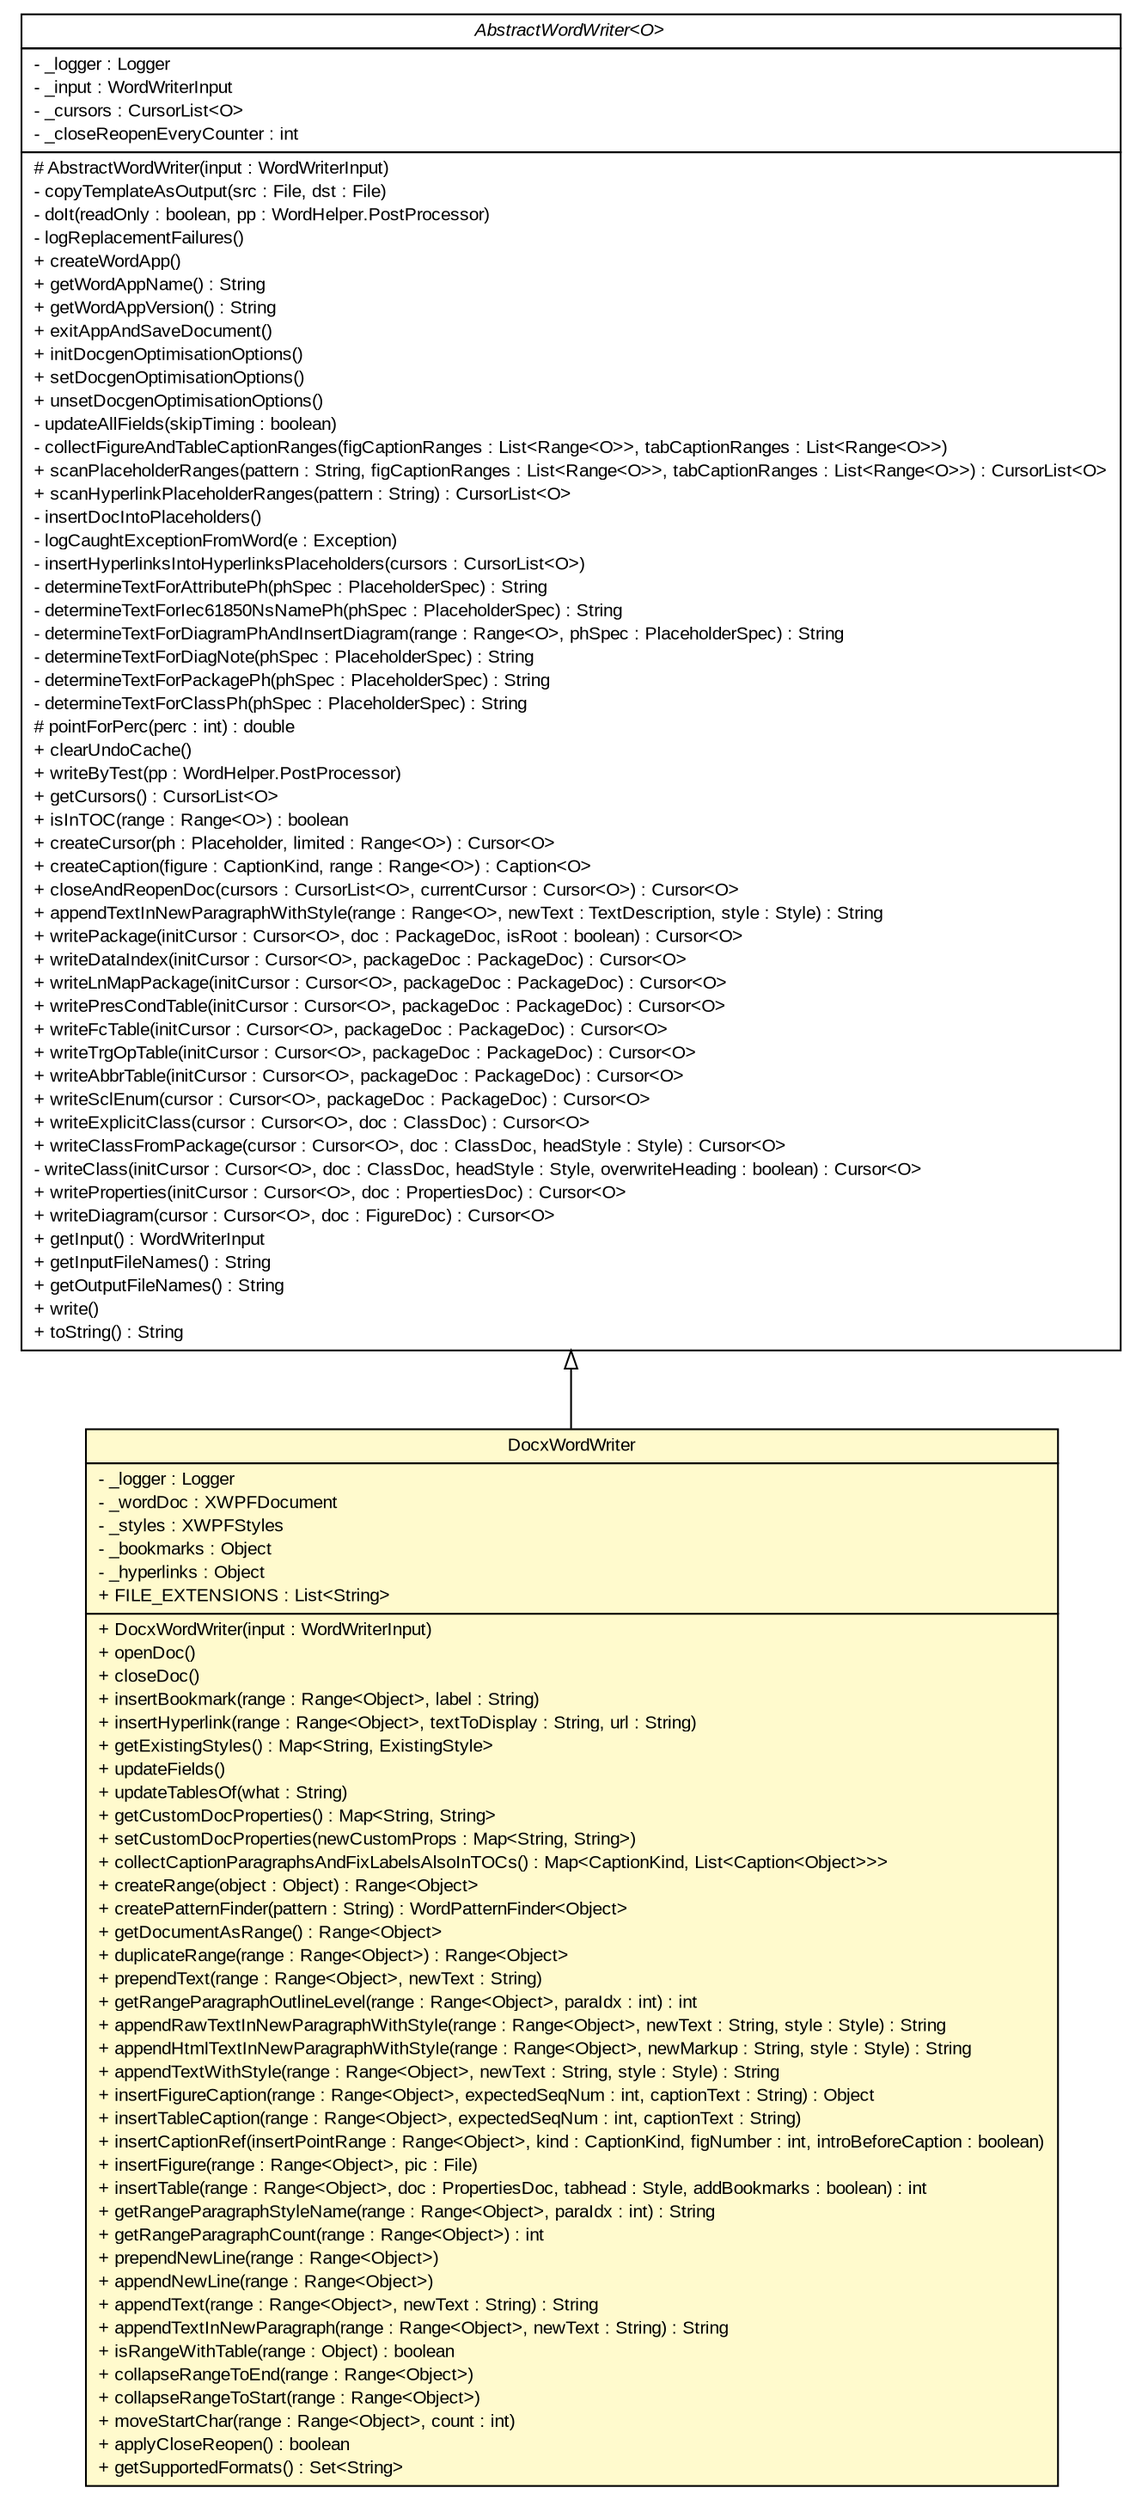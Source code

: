 #!/usr/local/bin/dot
#
# Class diagram 
# Generated by UMLGraph version R5_6_6-6-g3bdff0 (http://www.umlgraph.org/)
#

digraph G {
	edge [fontname="arial",fontsize=10,labelfontname="arial",labelfontsize=10];
	node [fontname="arial",fontsize=10,shape=plaintext];
	nodesep=0.25;
	ranksep=0.5;
	// org.tanjakostic.jcleancim.docgen.writer.word.AbstractWordWriter<O>
	c107331 [label=<<table title="org.tanjakostic.jcleancim.docgen.writer.word.AbstractWordWriter" border="0" cellborder="1" cellspacing="0" cellpadding="2" port="p" href="../AbstractWordWriter.html">
		<tr><td><table border="0" cellspacing="0" cellpadding="1">
<tr><td align="center" balign="center"><font face="Arial Italic"> AbstractWordWriter&lt;O&gt; </font></td></tr>
		</table></td></tr>
		<tr><td><table border="0" cellspacing="0" cellpadding="1">
<tr><td align="left" balign="left"> - _logger : Logger </td></tr>
<tr><td align="left" balign="left"> - _input : WordWriterInput </td></tr>
<tr><td align="left" balign="left"> - _cursors : CursorList&lt;O&gt; </td></tr>
<tr><td align="left" balign="left"> - _closeReopenEveryCounter : int </td></tr>
		</table></td></tr>
		<tr><td><table border="0" cellspacing="0" cellpadding="1">
<tr><td align="left" balign="left"> # AbstractWordWriter(input : WordWriterInput) </td></tr>
<tr><td align="left" balign="left"> - copyTemplateAsOutput(src : File, dst : File) </td></tr>
<tr><td align="left" balign="left"> - doIt(readOnly : boolean, pp : WordHelper.PostProcessor) </td></tr>
<tr><td align="left" balign="left"> - logReplacementFailures() </td></tr>
<tr><td align="left" balign="left"> + createWordApp() </td></tr>
<tr><td align="left" balign="left"> + getWordAppName() : String </td></tr>
<tr><td align="left" balign="left"> + getWordAppVersion() : String </td></tr>
<tr><td align="left" balign="left"> + exitAppAndSaveDocument() </td></tr>
<tr><td align="left" balign="left"> + initDocgenOptimisationOptions() </td></tr>
<tr><td align="left" balign="left"> + setDocgenOptimisationOptions() </td></tr>
<tr><td align="left" balign="left"> + unsetDocgenOptimisationOptions() </td></tr>
<tr><td align="left" balign="left"> - updateAllFields(skipTiming : boolean) </td></tr>
<tr><td align="left" balign="left"> - collectFigureAndTableCaptionRanges(figCaptionRanges : List&lt;Range&lt;O&gt;&gt;, tabCaptionRanges : List&lt;Range&lt;O&gt;&gt;) </td></tr>
<tr><td align="left" balign="left"> + scanPlaceholderRanges(pattern : String, figCaptionRanges : List&lt;Range&lt;O&gt;&gt;, tabCaptionRanges : List&lt;Range&lt;O&gt;&gt;) : CursorList&lt;O&gt; </td></tr>
<tr><td align="left" balign="left"> + scanHyperlinkPlaceholderRanges(pattern : String) : CursorList&lt;O&gt; </td></tr>
<tr><td align="left" balign="left"> - insertDocIntoPlaceholders() </td></tr>
<tr><td align="left" balign="left"> - logCaughtExceptionFromWord(e : Exception) </td></tr>
<tr><td align="left" balign="left"> - insertHyperlinksIntoHyperlinksPlaceholders(cursors : CursorList&lt;O&gt;) </td></tr>
<tr><td align="left" balign="left"> - determineTextForAttributePh(phSpec : PlaceholderSpec) : String </td></tr>
<tr><td align="left" balign="left"> - determineTextForIec61850NsNamePh(phSpec : PlaceholderSpec) : String </td></tr>
<tr><td align="left" balign="left"> - determineTextForDiagramPhAndInsertDiagram(range : Range&lt;O&gt;, phSpec : PlaceholderSpec) : String </td></tr>
<tr><td align="left" balign="left"> - determineTextForDiagNote(phSpec : PlaceholderSpec) : String </td></tr>
<tr><td align="left" balign="left"> - determineTextForPackagePh(phSpec : PlaceholderSpec) : String </td></tr>
<tr><td align="left" balign="left"> - determineTextForClassPh(phSpec : PlaceholderSpec) : String </td></tr>
<tr><td align="left" balign="left"> # pointForPerc(perc : int) : double </td></tr>
<tr><td align="left" balign="left"> + clearUndoCache() </td></tr>
<tr><td align="left" balign="left"> + writeByTest(pp : WordHelper.PostProcessor) </td></tr>
<tr><td align="left" balign="left"> + getCursors() : CursorList&lt;O&gt; </td></tr>
<tr><td align="left" balign="left"> + isInTOC(range : Range&lt;O&gt;) : boolean </td></tr>
<tr><td align="left" balign="left"> + createCursor(ph : Placeholder, limited : Range&lt;O&gt;) : Cursor&lt;O&gt; </td></tr>
<tr><td align="left" balign="left"> + createCaption(figure : CaptionKind, range : Range&lt;O&gt;) : Caption&lt;O&gt; </td></tr>
<tr><td align="left" balign="left"> + closeAndReopenDoc(cursors : CursorList&lt;O&gt;, currentCursor : Cursor&lt;O&gt;) : Cursor&lt;O&gt; </td></tr>
<tr><td align="left" balign="left"> + appendTextInNewParagraphWithStyle(range : Range&lt;O&gt;, newText : TextDescription, style : Style) : String </td></tr>
<tr><td align="left" balign="left"> + writePackage(initCursor : Cursor&lt;O&gt;, doc : PackageDoc, isRoot : boolean) : Cursor&lt;O&gt; </td></tr>
<tr><td align="left" balign="left"> + writeDataIndex(initCursor : Cursor&lt;O&gt;, packageDoc : PackageDoc) : Cursor&lt;O&gt; </td></tr>
<tr><td align="left" balign="left"> + writeLnMapPackage(initCursor : Cursor&lt;O&gt;, packageDoc : PackageDoc) : Cursor&lt;O&gt; </td></tr>
<tr><td align="left" balign="left"> + writePresCondTable(initCursor : Cursor&lt;O&gt;, packageDoc : PackageDoc) : Cursor&lt;O&gt; </td></tr>
<tr><td align="left" balign="left"> + writeFcTable(initCursor : Cursor&lt;O&gt;, packageDoc : PackageDoc) : Cursor&lt;O&gt; </td></tr>
<tr><td align="left" balign="left"> + writeTrgOpTable(initCursor : Cursor&lt;O&gt;, packageDoc : PackageDoc) : Cursor&lt;O&gt; </td></tr>
<tr><td align="left" balign="left"> + writeAbbrTable(initCursor : Cursor&lt;O&gt;, packageDoc : PackageDoc) : Cursor&lt;O&gt; </td></tr>
<tr><td align="left" balign="left"> + writeSclEnum(cursor : Cursor&lt;O&gt;, packageDoc : PackageDoc) : Cursor&lt;O&gt; </td></tr>
<tr><td align="left" balign="left"> + writeExplicitClass(cursor : Cursor&lt;O&gt;, doc : ClassDoc) : Cursor&lt;O&gt; </td></tr>
<tr><td align="left" balign="left"> + writeClassFromPackage(cursor : Cursor&lt;O&gt;, doc : ClassDoc, headStyle : Style) : Cursor&lt;O&gt; </td></tr>
<tr><td align="left" balign="left"> - writeClass(initCursor : Cursor&lt;O&gt;, doc : ClassDoc, headStyle : Style, overwriteHeading : boolean) : Cursor&lt;O&gt; </td></tr>
<tr><td align="left" balign="left"> + writeProperties(initCursor : Cursor&lt;O&gt;, doc : PropertiesDoc) : Cursor&lt;O&gt; </td></tr>
<tr><td align="left" balign="left"> + writeDiagram(cursor : Cursor&lt;O&gt;, doc : FigureDoc) : Cursor&lt;O&gt; </td></tr>
<tr><td align="left" balign="left"> + getInput() : WordWriterInput </td></tr>
<tr><td align="left" balign="left"> + getInputFileNames() : String </td></tr>
<tr><td align="left" balign="left"> + getOutputFileNames() : String </td></tr>
<tr><td align="left" balign="left"> + write() </td></tr>
<tr><td align="left" balign="left"> + toString() : String </td></tr>
		</table></td></tr>
		</table>>, URL="../AbstractWordWriter.html", fontname="arial", fontcolor="black", fontsize=10.0];
	// org.tanjakostic.jcleancim.docgen.writer.word.docx.DocxWordWriter
	c107340 [label=<<table title="org.tanjakostic.jcleancim.docgen.writer.word.docx.DocxWordWriter" border="0" cellborder="1" cellspacing="0" cellpadding="2" port="p" bgcolor="lemonChiffon" href="./DocxWordWriter.html">
		<tr><td><table border="0" cellspacing="0" cellpadding="1">
<tr><td align="center" balign="center"> DocxWordWriter </td></tr>
		</table></td></tr>
		<tr><td><table border="0" cellspacing="0" cellpadding="1">
<tr><td align="left" balign="left"> - _logger : Logger </td></tr>
<tr><td align="left" balign="left"> - _wordDoc : XWPFDocument </td></tr>
<tr><td align="left" balign="left"> - _styles : XWPFStyles </td></tr>
<tr><td align="left" balign="left"> - _bookmarks : Object </td></tr>
<tr><td align="left" balign="left"> - _hyperlinks : Object </td></tr>
<tr><td align="left" balign="left"> + FILE_EXTENSIONS : List&lt;String&gt; </td></tr>
		</table></td></tr>
		<tr><td><table border="0" cellspacing="0" cellpadding="1">
<tr><td align="left" balign="left"> + DocxWordWriter(input : WordWriterInput) </td></tr>
<tr><td align="left" balign="left"> + openDoc() </td></tr>
<tr><td align="left" balign="left"> + closeDoc() </td></tr>
<tr><td align="left" balign="left"> + insertBookmark(range : Range&lt;Object&gt;, label : String) </td></tr>
<tr><td align="left" balign="left"> + insertHyperlink(range : Range&lt;Object&gt;, textToDisplay : String, url : String) </td></tr>
<tr><td align="left" balign="left"> + getExistingStyles() : Map&lt;String, ExistingStyle&gt; </td></tr>
<tr><td align="left" balign="left"> + updateFields() </td></tr>
<tr><td align="left" balign="left"> + updateTablesOf(what : String) </td></tr>
<tr><td align="left" balign="left"> + getCustomDocProperties() : Map&lt;String, String&gt; </td></tr>
<tr><td align="left" balign="left"> + setCustomDocProperties(newCustomProps : Map&lt;String, String&gt;) </td></tr>
<tr><td align="left" balign="left"> + collectCaptionParagraphsAndFixLabelsAlsoInTOCs() : Map&lt;CaptionKind, List&lt;Caption&lt;Object&gt;&gt;&gt; </td></tr>
<tr><td align="left" balign="left"> + createRange(object : Object) : Range&lt;Object&gt; </td></tr>
<tr><td align="left" balign="left"> + createPatternFinder(pattern : String) : WordPatternFinder&lt;Object&gt; </td></tr>
<tr><td align="left" balign="left"> + getDocumentAsRange() : Range&lt;Object&gt; </td></tr>
<tr><td align="left" balign="left"> + duplicateRange(range : Range&lt;Object&gt;) : Range&lt;Object&gt; </td></tr>
<tr><td align="left" balign="left"> + prependText(range : Range&lt;Object&gt;, newText : String) </td></tr>
<tr><td align="left" balign="left"> + getRangeParagraphOutlineLevel(range : Range&lt;Object&gt;, paraIdx : int) : int </td></tr>
<tr><td align="left" balign="left"> + appendRawTextInNewParagraphWithStyle(range : Range&lt;Object&gt;, newText : String, style : Style) : String </td></tr>
<tr><td align="left" balign="left"> + appendHtmlTextInNewParagraphWithStyle(range : Range&lt;Object&gt;, newMarkup : String, style : Style) : String </td></tr>
<tr><td align="left" balign="left"> + appendTextWithStyle(range : Range&lt;Object&gt;, newText : String, style : Style) : String </td></tr>
<tr><td align="left" balign="left"> + insertFigureCaption(range : Range&lt;Object&gt;, expectedSeqNum : int, captionText : String) : Object </td></tr>
<tr><td align="left" balign="left"> + insertTableCaption(range : Range&lt;Object&gt;, expectedSeqNum : int, captionText : String) </td></tr>
<tr><td align="left" balign="left"> + insertCaptionRef(insertPointRange : Range&lt;Object&gt;, kind : CaptionKind, figNumber : int, introBeforeCaption : boolean) </td></tr>
<tr><td align="left" balign="left"> + insertFigure(range : Range&lt;Object&gt;, pic : File) </td></tr>
<tr><td align="left" balign="left"> + insertTable(range : Range&lt;Object&gt;, doc : PropertiesDoc, tabhead : Style, addBookmarks : boolean) : int </td></tr>
<tr><td align="left" balign="left"> + getRangeParagraphStyleName(range : Range&lt;Object&gt;, paraIdx : int) : String </td></tr>
<tr><td align="left" balign="left"> + getRangeParagraphCount(range : Range&lt;Object&gt;) : int </td></tr>
<tr><td align="left" balign="left"> + prependNewLine(range : Range&lt;Object&gt;) </td></tr>
<tr><td align="left" balign="left"> + appendNewLine(range : Range&lt;Object&gt;) </td></tr>
<tr><td align="left" balign="left"> + appendText(range : Range&lt;Object&gt;, newText : String) : String </td></tr>
<tr><td align="left" balign="left"> + appendTextInNewParagraph(range : Range&lt;Object&gt;, newText : String) : String </td></tr>
<tr><td align="left" balign="left"> + isRangeWithTable(range : Object) : boolean </td></tr>
<tr><td align="left" balign="left"> + collapseRangeToEnd(range : Range&lt;Object&gt;) </td></tr>
<tr><td align="left" balign="left"> + collapseRangeToStart(range : Range&lt;Object&gt;) </td></tr>
<tr><td align="left" balign="left"> + moveStartChar(range : Range&lt;Object&gt;, count : int) </td></tr>
<tr><td align="left" balign="left"> + applyCloseReopen() : boolean </td></tr>
<tr><td align="left" balign="left"> + getSupportedFormats() : Set&lt;String&gt; </td></tr>
		</table></td></tr>
		</table>>, URL="./DocxWordWriter.html", fontname="arial", fontcolor="black", fontsize=10.0];
	//org.tanjakostic.jcleancim.docgen.writer.word.docx.DocxWordWriter extends org.tanjakostic.jcleancim.docgen.writer.word.AbstractWordWriter<java.lang.Object>
	c107331:p -> c107340:p [dir=back,arrowtail=empty];
}

